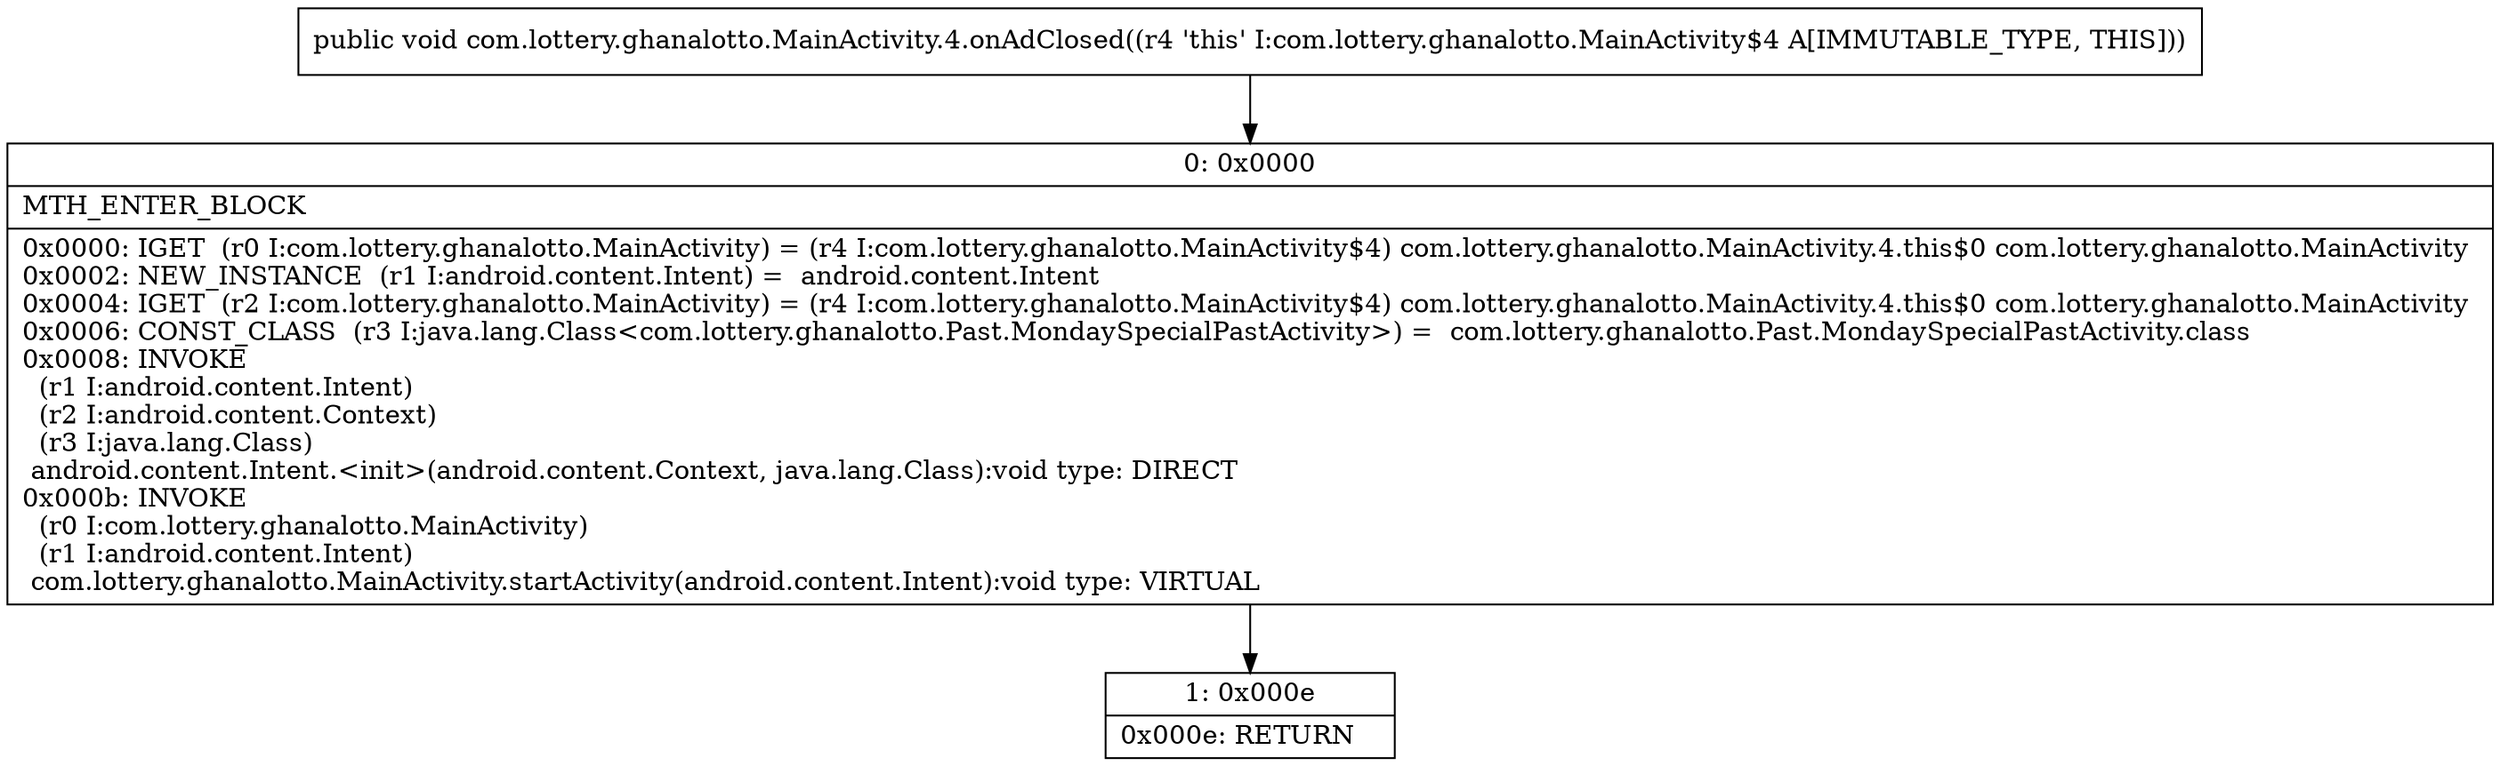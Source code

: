 digraph "CFG forcom.lottery.ghanalotto.MainActivity.4.onAdClosed()V" {
Node_0 [shape=record,label="{0\:\ 0x0000|MTH_ENTER_BLOCK\l|0x0000: IGET  (r0 I:com.lottery.ghanalotto.MainActivity) = (r4 I:com.lottery.ghanalotto.MainActivity$4) com.lottery.ghanalotto.MainActivity.4.this$0 com.lottery.ghanalotto.MainActivity \l0x0002: NEW_INSTANCE  (r1 I:android.content.Intent) =  android.content.Intent \l0x0004: IGET  (r2 I:com.lottery.ghanalotto.MainActivity) = (r4 I:com.lottery.ghanalotto.MainActivity$4) com.lottery.ghanalotto.MainActivity.4.this$0 com.lottery.ghanalotto.MainActivity \l0x0006: CONST_CLASS  (r3 I:java.lang.Class\<com.lottery.ghanalotto.Past.MondaySpecialPastActivity\>) =  com.lottery.ghanalotto.Past.MondaySpecialPastActivity.class \l0x0008: INVOKE  \l  (r1 I:android.content.Intent)\l  (r2 I:android.content.Context)\l  (r3 I:java.lang.Class)\l android.content.Intent.\<init\>(android.content.Context, java.lang.Class):void type: DIRECT \l0x000b: INVOKE  \l  (r0 I:com.lottery.ghanalotto.MainActivity)\l  (r1 I:android.content.Intent)\l com.lottery.ghanalotto.MainActivity.startActivity(android.content.Intent):void type: VIRTUAL \l}"];
Node_1 [shape=record,label="{1\:\ 0x000e|0x000e: RETURN   \l}"];
MethodNode[shape=record,label="{public void com.lottery.ghanalotto.MainActivity.4.onAdClosed((r4 'this' I:com.lottery.ghanalotto.MainActivity$4 A[IMMUTABLE_TYPE, THIS])) }"];
MethodNode -> Node_0;
Node_0 -> Node_1;
}

